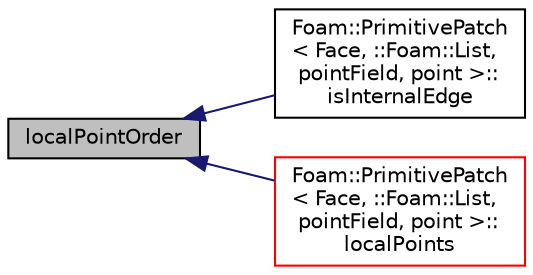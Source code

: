 digraph "localPointOrder"
{
  bgcolor="transparent";
  edge [fontname="Helvetica",fontsize="10",labelfontname="Helvetica",labelfontsize="10"];
  node [fontname="Helvetica",fontsize="10",shape=record];
  rankdir="LR";
  Node3042 [label="localPointOrder",height=0.2,width=0.4,color="black", fillcolor="grey75", style="filled", fontcolor="black"];
  Node3042 -> Node3043 [dir="back",color="midnightblue",fontsize="10",style="solid",fontname="Helvetica"];
  Node3043 [label="Foam::PrimitivePatch\l\< Face, ::Foam::List,\l pointField, point \>::\lisInternalEdge",height=0.2,width=0.4,color="black",URL="$a28693.html#ac2458a175e66b555e443539d6c726e06",tooltip="Is internal edge? "];
  Node3042 -> Node3044 [dir="back",color="midnightblue",fontsize="10",style="solid",fontname="Helvetica"];
  Node3044 [label="Foam::PrimitivePatch\l\< Face, ::Foam::List,\l pointField, point \>::\llocalPoints",height=0.2,width=0.4,color="red",URL="$a28693.html#aca6c65ee2831bb6795149af7635640a2",tooltip="Return pointField of points in patch. "];
}
